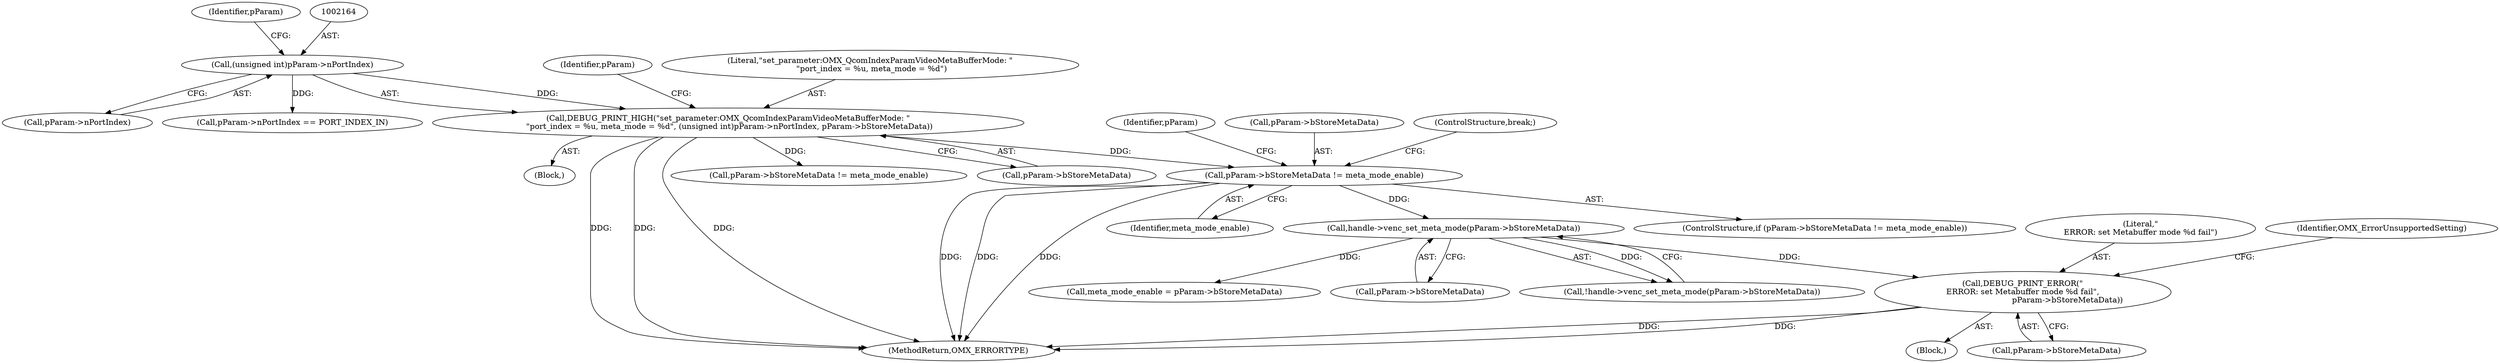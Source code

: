 digraph "0_Android_89913d7df36dbeb458ce165856bd6505a2ec647d_2@pointer" {
"1002268" [label="(Call,DEBUG_PRINT_ERROR(\"\nERROR: set Metabuffer mode %d fail\",\n                                    pParam->bStoreMetaData))"];
"1002263" [label="(Call,handle->venc_set_meta_mode(pParam->bStoreMetaData))"];
"1002255" [label="(Call,pParam->bStoreMetaData != meta_mode_enable)"];
"1002161" [label="(Call,DEBUG_PRINT_HIGH(\"set_parameter:OMX_QcomIndexParamVideoMetaBufferMode: \"\n \"port_index = %u, meta_mode = %d\", (unsigned int)pParam->nPortIndex, pParam->bStoreMetaData))"];
"1002163" [label="(Call,(unsigned int)pParam->nPortIndex)"];
"1002269" [label="(Literal,\"\nERROR: set Metabuffer mode %d fail\")"];
"1002265" [label="(Identifier,pParam)"];
"1002163" [label="(Call,(unsigned int)pParam->nPortIndex)"];
"1002179" [label="(Call,pParam->bStoreMetaData != meta_mode_enable)"];
"1002263" [label="(Call,handle->venc_set_meta_mode(pParam->bStoreMetaData))"];
"1002254" [label="(ControlStructure,if (pParam->bStoreMetaData != meta_mode_enable))"];
"1002165" [label="(Call,pParam->nPortIndex)"];
"1002270" [label="(Call,pParam->bStoreMetaData)"];
"1002174" [label="(Identifier,pParam)"];
"1002274" [label="(Identifier,OMX_ErrorUnsupportedSetting)"];
"1002161" [label="(Call,DEBUG_PRINT_HIGH(\"set_parameter:OMX_QcomIndexParamVideoMetaBufferMode: \"\n \"port_index = %u, meta_mode = %d\", (unsigned int)pParam->nPortIndex, pParam->bStoreMetaData))"];
"1002259" [label="(Identifier,meta_mode_enable)"];
"1002162" [label="(Literal,\"set_parameter:OMX_QcomIndexParamVideoMetaBufferMode: \"\n \"port_index = %u, meta_mode = %d\")"];
"1002264" [label="(Call,pParam->bStoreMetaData)"];
"1002256" [label="(Call,pParam->bStoreMetaData)"];
"1002267" [label="(Block,)"];
"1002275" [label="(Call,meta_mode_enable = pParam->bStoreMetaData)"];
"1002262" [label="(Call,!handle->venc_set_meta_mode(pParam->bStoreMetaData))"];
"1002168" [label="(Call,pParam->bStoreMetaData)"];
"1002172" [label="(Call,pParam->nPortIndex == PORT_INDEX_IN)"];
"1002255" [label="(Call,pParam->bStoreMetaData != meta_mode_enable)"];
"1002151" [label="(Block,)"];
"1002951" [label="(MethodReturn,OMX_ERRORTYPE)"];
"1002287" [label="(ControlStructure,break;)"];
"1002169" [label="(Identifier,pParam)"];
"1002268" [label="(Call,DEBUG_PRINT_ERROR(\"\nERROR: set Metabuffer mode %d fail\",\n                                    pParam->bStoreMetaData))"];
"1002268" -> "1002267"  [label="AST: "];
"1002268" -> "1002270"  [label="CFG: "];
"1002269" -> "1002268"  [label="AST: "];
"1002270" -> "1002268"  [label="AST: "];
"1002274" -> "1002268"  [label="CFG: "];
"1002268" -> "1002951"  [label="DDG: "];
"1002268" -> "1002951"  [label="DDG: "];
"1002263" -> "1002268"  [label="DDG: "];
"1002263" -> "1002262"  [label="AST: "];
"1002263" -> "1002264"  [label="CFG: "];
"1002264" -> "1002263"  [label="AST: "];
"1002262" -> "1002263"  [label="CFG: "];
"1002263" -> "1002262"  [label="DDG: "];
"1002255" -> "1002263"  [label="DDG: "];
"1002263" -> "1002275"  [label="DDG: "];
"1002255" -> "1002254"  [label="AST: "];
"1002255" -> "1002259"  [label="CFG: "];
"1002256" -> "1002255"  [label="AST: "];
"1002259" -> "1002255"  [label="AST: "];
"1002265" -> "1002255"  [label="CFG: "];
"1002287" -> "1002255"  [label="CFG: "];
"1002255" -> "1002951"  [label="DDG: "];
"1002255" -> "1002951"  [label="DDG: "];
"1002255" -> "1002951"  [label="DDG: "];
"1002161" -> "1002255"  [label="DDG: "];
"1002161" -> "1002151"  [label="AST: "];
"1002161" -> "1002168"  [label="CFG: "];
"1002162" -> "1002161"  [label="AST: "];
"1002163" -> "1002161"  [label="AST: "];
"1002168" -> "1002161"  [label="AST: "];
"1002174" -> "1002161"  [label="CFG: "];
"1002161" -> "1002951"  [label="DDG: "];
"1002161" -> "1002951"  [label="DDG: "];
"1002161" -> "1002951"  [label="DDG: "];
"1002163" -> "1002161"  [label="DDG: "];
"1002161" -> "1002179"  [label="DDG: "];
"1002163" -> "1002165"  [label="CFG: "];
"1002164" -> "1002163"  [label="AST: "];
"1002165" -> "1002163"  [label="AST: "];
"1002169" -> "1002163"  [label="CFG: "];
"1002163" -> "1002172"  [label="DDG: "];
}
